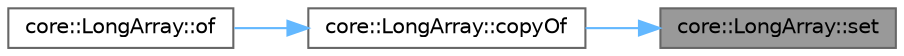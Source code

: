digraph "core::LongArray::set"
{
 // INTERACTIVE_SVG=YES
 // LATEX_PDF_SIZE
  bgcolor="transparent";
  edge [fontname=Helvetica,fontsize=10,labelfontname=Helvetica,labelfontsize=10];
  node [fontname=Helvetica,fontsize=10,shape=box,height=0.2,width=0.4];
  rankdir="RL";
  Node1 [id="Node000001",label="core::LongArray::set",height=0.2,width=0.4,color="gray40", fillcolor="grey60", style="filled", fontcolor="black",tooltip="Set value of element at specified index with specified new value."];
  Node1 -> Node2 [id="edge1_Node000001_Node000002",dir="back",color="steelblue1",style="solid",tooltip=" "];
  Node2 [id="Node000002",label="core::LongArray::copyOf",height=0.2,width=0.4,color="grey40", fillcolor="white", style="filled",URL="$d0/d4a/a00147.html#a68e061258073b550a62723c1686065ae",tooltip="Obtain newly created LongArray instance with primitive long array, such as int8_t[],..."];
  Node2 -> Node3 [id="edge2_Node000002_Node000003",dir="back",color="steelblue1",style="solid",tooltip=" "];
  Node3 [id="Node000003",label="core::LongArray::of",height=0.2,width=0.4,color="grey40", fillcolor="white", style="filled",URL="$d0/d4a/a00147.html#aaf84a8cda83c53ea8bf9776f78d4f45a",tooltip="Obtain newly created LongArray instance with given longs values or code points."];
}
